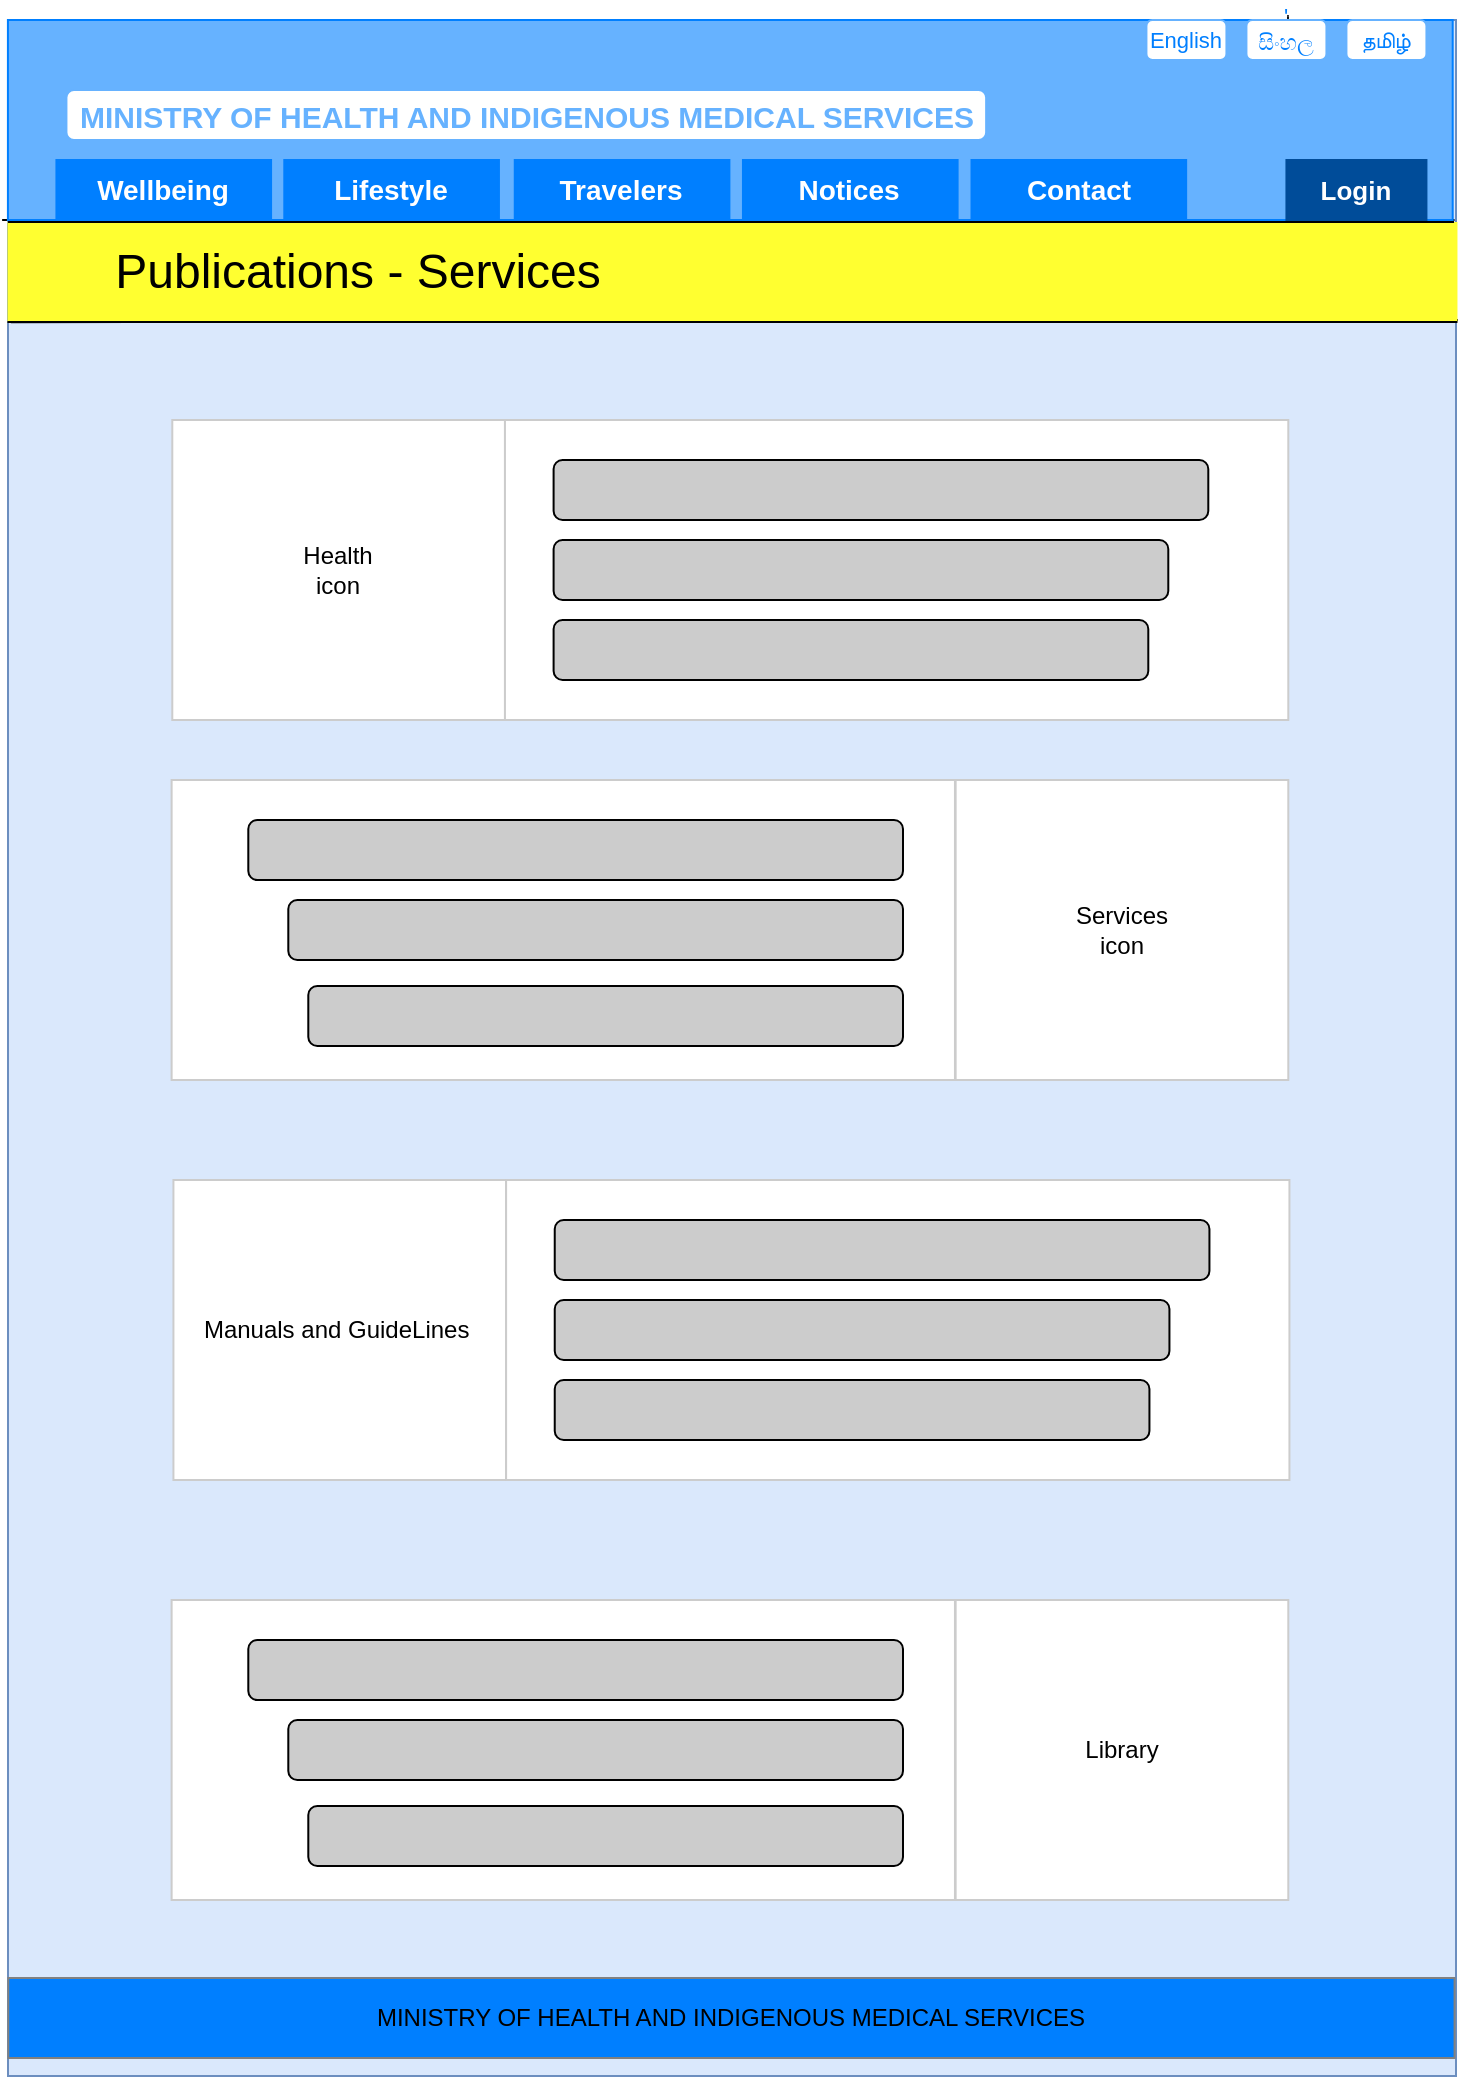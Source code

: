 <mxfile version="11.1.4" type="device"><diagram id="RlWMgStjJFQXNfIH0hsr" name="Page-1"><mxGraphModel dx="1888" dy="619" grid="1" gridSize="10" guides="1" tooltips="1" connect="1" arrows="1" fold="1" page="1" pageScale="1" pageWidth="850" pageHeight="1100" math="0" shadow="0"><root><mxCell id="0"/><mxCell id="1" parent="0"/><mxCell id="j-9jJKn5-D6yGYakjFuk-1" value="" style="rounded=0;whiteSpace=wrap;html=1;rotation=90;textDirection=rtl;labelPosition=left;verticalLabelPosition=middle;align=right;verticalAlign=middle;fillColor=#dae8fc;strokeColor=#6c8ebf;" parent="1" vertex="1"><mxGeometry x="-932" y="202" width="1028" height="724" as="geometry"/></mxCell><mxCell id="j-9jJKn5-D6yGYakjFuk-2" value="MINISTRY OF HEALTH AND INDIGENOUS MEDICAL SERVICES" style="rounded=0;whiteSpace=wrap;html=1;" parent="1" vertex="1"><mxGeometry x="-754.85" y="80" width="365" height="20" as="geometry"/></mxCell><mxCell id="j-9jJKn5-D6yGYakjFuk-8" value="" style="rounded=1;whiteSpace=wrap;html=1;comic=0;shadow=0;glass=0;" parent="1" vertex="1"><mxGeometry x="-259.85" y="80" width="140" height="20" as="geometry"/></mxCell><mxCell id="j-9jJKn5-D6yGYakjFuk-9" value="" style="html=1;verticalLabelPosition=bottom;align=center;labelBackgroundColor=#ffffff;verticalAlign=top;strokeWidth=2;strokeColor=#808080;shadow=0;dashed=0;shape=mxgraph.ios7.icons.looking_glass;glass=0;comic=0;" parent="1" vertex="1"><mxGeometry x="-139.85" y="85" width="10" height="10" as="geometry"/></mxCell><mxCell id="j-9jJKn5-D6yGYakjFuk-10" value="Search" style="text;html=1;strokeColor=none;fillColor=none;align=center;verticalAlign=middle;whiteSpace=wrap;rounded=0;shadow=0;glass=0;comic=0;" parent="1" vertex="1"><mxGeometry x="-239.85" y="80" width="40" height="20" as="geometry"/></mxCell><mxCell id="j-9jJKn5-D6yGYakjFuk-13" value="Wellbeing" style="rounded=0;whiteSpace=wrap;html=1;shadow=0;glass=0;comic=0;strokeColor=#808080;" parent="1" vertex="1"><mxGeometry x="-754.85" y="120" width="95" height="30" as="geometry"/></mxCell><mxCell id="j-9jJKn5-D6yGYakjFuk-14" value="Lifestyle" style="rounded=0;whiteSpace=wrap;html=1;shadow=0;glass=0;comic=0;strokeColor=#808080;" parent="1" vertex="1"><mxGeometry x="-654.85" y="120" width="95" height="30" as="geometry"/></mxCell><mxCell id="j-9jJKn5-D6yGYakjFuk-15" value="Travelers" style="rounded=0;whiteSpace=wrap;html=1;shadow=0;glass=0;comic=0;strokeColor=#808080;" parent="1" vertex="1"><mxGeometry x="-549.85" y="120" width="95" height="30" as="geometry"/></mxCell><mxCell id="j-9jJKn5-D6yGYakjFuk-16" value="Notices" style="rounded=0;whiteSpace=wrap;html=1;shadow=0;glass=0;comic=0;strokeColor=#808080;" parent="1" vertex="1"><mxGeometry x="-449.85" y="120" width="95" height="30" as="geometry"/></mxCell><mxCell id="j-9jJKn5-D6yGYakjFuk-17" value="Contact" style="rounded=0;whiteSpace=wrap;html=1;shadow=0;glass=0;comic=0;strokeColor=#808080;" parent="1" vertex="1"><mxGeometry x="-349.85" y="120" width="95" height="30" as="geometry"/></mxCell><mxCell id="j-9jJKn5-D6yGYakjFuk-18" value="Login" style="rounded=0;whiteSpace=wrap;html=1;shadow=0;glass=0;comic=0;strokeColor=#808080;" parent="1" vertex="1"><mxGeometry x="-139.85" y="120" width="70" height="30" as="geometry"/></mxCell><mxCell id="j-9jJKn5-D6yGYakjFuk-26" value="English" style="rounded=1;whiteSpace=wrap;html=1;shadow=0;glass=0;comic=0;strokeColor=#808080;fontSize=9;" parent="1" vertex="1"><mxGeometry x="-209.85" y="50" width="40" height="20" as="geometry"/></mxCell><mxCell id="j-9jJKn5-D6yGYakjFuk-27" value="'&lt;br style=&quot;white-space: normal; font-size: 9px;&quot;&gt;&lt;span style=&quot;color: rgb(34, 34, 34); font-family: arial, sans-serif; text-align: left; white-space: pre-wrap; font-size: 9px;&quot;&gt;සිංහල&lt;/span&gt;" style="rounded=1;whiteSpace=wrap;html=1;shadow=0;glass=0;comic=0;strokeColor=#808080;perimeterSpacing=0;strokeWidth=1;verticalAlign=bottom;fontSize=9;" parent="1" vertex="1"><mxGeometry x="-159.85" y="50" width="40" height="20" as="geometry"/></mxCell><mxCell id="j-9jJKn5-D6yGYakjFuk-29" value="&lt;br style=&quot;font-size: 9px;&quot;&gt;&lt;span style=&quot;color: rgb(34 , 34 , 34) ; font-family: &amp;quot;arial&amp;quot; , sans-serif ; text-align: left ; white-space: pre-wrap ; font-size: 9px&quot;&gt;தமிழ்&lt;/span&gt;" style="rounded=1;whiteSpace=wrap;html=1;shadow=0;glass=0;comic=0;strokeColor=#808080;perimeterSpacing=0;strokeWidth=1;verticalAlign=bottom;fontSize=9;spacing=1;" parent="1" vertex="1"><mxGeometry x="-109.85" y="50" width="40" height="20" as="geometry"/></mxCell><mxCell id="j-9jJKn5-D6yGYakjFuk-31" value="&lt;span style=&quot;font-size: 12px ; white-space: normal&quot;&gt;MINISTRY OF HEALTH AND INDIGENOUS MEDICAL SERVICES&lt;/span&gt;" style="rounded=0;whiteSpace=wrap;html=1;shadow=0;glass=0;comic=0;strokeColor=#808080;strokeWidth=1;fontSize=9;align=center;fillColor=#007FFF;" parent="1" vertex="1"><mxGeometry x="-779.85" y="1029" width="723.13" height="40" as="geometry"/></mxCell><mxCell id="zrRPDPQVUzxBM1NJIK-z-1" value="" style="endArrow=none;html=1;" parent="1" edge="1"><mxGeometry width="50" height="50" relative="1" as="geometry"><mxPoint x="-779.72" y="150" as="sourcePoint"/><mxPoint x="-56.72" y="150" as="targetPoint"/></mxGeometry></mxCell><mxCell id="zrRPDPQVUzxBM1NJIK-z-10" value="" style="endArrow=none;html=1;exitX=0.147;exitY=0.998;exitDx=0;exitDy=0;exitPerimeter=0;" parent="1" source="j-9jJKn5-D6yGYakjFuk-1" edge="1"><mxGeometry width="50" height="50" relative="1" as="geometry"><mxPoint x="-450" y="270" as="sourcePoint"/><mxPoint x="-55" y="200" as="targetPoint"/></mxGeometry></mxCell><mxCell id="zrRPDPQVUzxBM1NJIK-z-11" value="&lt;font style=&quot;font-size: 24px&quot;&gt;Publications&amp;nbsp;&lt;/font&gt;" style="text;html=1;strokeColor=none;fillColor=none;align=center;verticalAlign=middle;whiteSpace=wrap;rounded=0;" parent="1" vertex="1"><mxGeometry x="-750" y="150" width="227.35" height="50" as="geometry"/></mxCell><mxCell id="nVb9AOwqxfXSBJHh0PsE-1" value="Health&lt;br&gt;icon" style="rounded=0;whiteSpace=wrap;html=1;strokeColor=#CCCCCC;" parent="1" vertex="1"><mxGeometry x="-697.85" y="250" width="166.33" height="150" as="geometry"/></mxCell><mxCell id="nVb9AOwqxfXSBJHh0PsE-2" value="" style="rounded=0;whiteSpace=wrap;html=1;strokeColor=#CCCCCC;" parent="1" vertex="1"><mxGeometry x="-531.52" y="250" width="391.67" height="150" as="geometry"/></mxCell><mxCell id="nVb9AOwqxfXSBJHh0PsE-3" value="" style="rounded=1;whiteSpace=wrap;html=1;fillColor=#CCCCCC;" parent="1" vertex="1"><mxGeometry x="-507.2" y="270" width="327.35" height="30" as="geometry"/></mxCell><mxCell id="nVb9AOwqxfXSBJHh0PsE-4" value="" style="rounded=1;whiteSpace=wrap;html=1;fillColor=#CCCCCC;" parent="1" vertex="1"><mxGeometry x="-507.2" y="310" width="307.35" height="30" as="geometry"/></mxCell><mxCell id="nVb9AOwqxfXSBJHh0PsE-5" value="" style="rounded=1;whiteSpace=wrap;html=1;fillColor=#CCCCCC;" parent="1" vertex="1"><mxGeometry x="-507.2" y="350" width="297.35" height="30" as="geometry"/></mxCell><mxCell id="nVb9AOwqxfXSBJHh0PsE-6" value="Manuals and GuideLines&amp;nbsp;" style="rounded=0;whiteSpace=wrap;html=1;strokeColor=#CCCCCC;" parent="1" vertex="1"><mxGeometry x="-697.28" y="630" width="166.33" height="150" as="geometry"/></mxCell><mxCell id="nVb9AOwqxfXSBJHh0PsE-7" value="" style="rounded=0;whiteSpace=wrap;html=1;strokeColor=#CCCCCC;" parent="1" vertex="1"><mxGeometry x="-530.95" y="630" width="391.67" height="150" as="geometry"/></mxCell><mxCell id="nVb9AOwqxfXSBJHh0PsE-8" value="" style="rounded=1;whiteSpace=wrap;html=1;fillColor=#CCCCCC;" parent="1" vertex="1"><mxGeometry x="-506.63" y="650" width="327.35" height="30" as="geometry"/></mxCell><mxCell id="nVb9AOwqxfXSBJHh0PsE-9" value="" style="rounded=1;whiteSpace=wrap;html=1;fillColor=#CCCCCC;" parent="1" vertex="1"><mxGeometry x="-506.63" y="690" width="307.35" height="30" as="geometry"/></mxCell><mxCell id="nVb9AOwqxfXSBJHh0PsE-10" value="" style="rounded=1;whiteSpace=wrap;html=1;fillColor=#CCCCCC;" parent="1" vertex="1"><mxGeometry x="-506.63" y="730" width="297.35" height="30" as="geometry"/></mxCell><mxCell id="nVb9AOwqxfXSBJHh0PsE-11" value="Services&lt;br&gt;icon" style="rounded=0;whiteSpace=wrap;html=1;strokeColor=#CCCCCC;" parent="1" vertex="1"><mxGeometry x="-306.18" y="430" width="166.33" height="150" as="geometry"/></mxCell><mxCell id="nVb9AOwqxfXSBJHh0PsE-12" value="" style="rounded=0;whiteSpace=wrap;html=1;strokeColor=#CCCCCC;" parent="1" vertex="1"><mxGeometry x="-698.19" y="430" width="391.67" height="150" as="geometry"/></mxCell><mxCell id="nVb9AOwqxfXSBJHh0PsE-13" value="" style="rounded=1;whiteSpace=wrap;html=1;fillColor=#CCCCCC;" parent="1" vertex="1"><mxGeometry x="-659.85" y="450" width="327.35" height="30" as="geometry"/></mxCell><mxCell id="nVb9AOwqxfXSBJHh0PsE-14" value="" style="rounded=1;whiteSpace=wrap;html=1;fillColor=#CCCCCC;" parent="1" vertex="1"><mxGeometry x="-639.85" y="490" width="307.35" height="30" as="geometry"/></mxCell><mxCell id="nVb9AOwqxfXSBJHh0PsE-15" value="" style="rounded=1;whiteSpace=wrap;html=1;fillColor=#CCCCCC;" parent="1" vertex="1"><mxGeometry x="-629.85" y="533" width="297.35" height="30" as="geometry"/></mxCell><mxCell id="nVb9AOwqxfXSBJHh0PsE-24" value="Library" style="rounded=0;whiteSpace=wrap;html=1;strokeColor=#CCCCCC;" parent="1" vertex="1"><mxGeometry x="-306.18" y="840" width="166.33" height="150" as="geometry"/></mxCell><mxCell id="nVb9AOwqxfXSBJHh0PsE-25" value="" style="rounded=0;whiteSpace=wrap;html=1;strokeColor=#CCCCCC;" parent="1" vertex="1"><mxGeometry x="-698.19" y="840" width="391.67" height="150" as="geometry"/></mxCell><mxCell id="nVb9AOwqxfXSBJHh0PsE-26" value="" style="rounded=1;whiteSpace=wrap;html=1;fillColor=#CCCCCC;" parent="1" vertex="1"><mxGeometry x="-659.85" y="860" width="327.35" height="30" as="geometry"/></mxCell><mxCell id="nVb9AOwqxfXSBJHh0PsE-27" value="" style="rounded=1;whiteSpace=wrap;html=1;fillColor=#CCCCCC;" parent="1" vertex="1"><mxGeometry x="-639.85" y="900" width="307.35" height="30" as="geometry"/></mxCell><mxCell id="nVb9AOwqxfXSBJHh0PsE-28" value="" style="rounded=1;whiteSpace=wrap;html=1;fillColor=#CCCCCC;" parent="1" vertex="1"><mxGeometry x="-629.85" y="943" width="297.35" height="30" as="geometry"/></mxCell><mxCell id="vb4ctBX3epFhAIhCEMgg-35" value="" style="group" vertex="1" connectable="0" parent="1"><mxGeometry x="-782.929" y="50" width="727.66" height="151" as="geometry"/></mxCell><mxCell id="vb4ctBX3epFhAIhCEMgg-36" value="MINISTRY OF HEALTH AND INDIGENOUS MEDICAL SERVICES" style="rounded=0;whiteSpace=wrap;html=1;" vertex="1" parent="vb4ctBX3epFhAIhCEMgg-35"><mxGeometry x="27.81" y="31" width="365" height="20" as="geometry"/></mxCell><mxCell id="vb4ctBX3epFhAIhCEMgg-37" value="" style="rounded=1;whiteSpace=wrap;html=1;comic=0;shadow=0;glass=0;" vertex="1" parent="vb4ctBX3epFhAIhCEMgg-35"><mxGeometry x="522.81" y="31" width="140" height="20" as="geometry"/></mxCell><mxCell id="vb4ctBX3epFhAIhCEMgg-38" value="" style="html=1;verticalLabelPosition=bottom;align=center;labelBackgroundColor=#ffffff;verticalAlign=top;strokeWidth=2;strokeColor=#808080;shadow=0;dashed=0;shape=mxgraph.ios7.icons.looking_glass;glass=0;comic=0;" vertex="1" parent="vb4ctBX3epFhAIhCEMgg-35"><mxGeometry x="642.81" y="36" width="10" height="10" as="geometry"/></mxCell><mxCell id="vb4ctBX3epFhAIhCEMgg-39" value="Search" style="text;html=1;strokeColor=none;fillColor=none;align=center;verticalAlign=middle;whiteSpace=wrap;rounded=0;shadow=0;glass=0;comic=0;" vertex="1" parent="vb4ctBX3epFhAIhCEMgg-35"><mxGeometry x="542.81" y="31" width="40" height="20" as="geometry"/></mxCell><mxCell id="vb4ctBX3epFhAIhCEMgg-40" value="Wellbeing" style="rounded=0;whiteSpace=wrap;html=1;shadow=0;glass=0;comic=0;strokeColor=#808080;" vertex="1" parent="vb4ctBX3epFhAIhCEMgg-35"><mxGeometry x="27.81" y="71" width="95" height="30" as="geometry"/></mxCell><mxCell id="vb4ctBX3epFhAIhCEMgg-41" value="Lifestyle" style="rounded=0;whiteSpace=wrap;html=1;shadow=0;glass=0;comic=0;strokeColor=#808080;" vertex="1" parent="vb4ctBX3epFhAIhCEMgg-35"><mxGeometry x="127.81" y="71" width="95" height="30" as="geometry"/></mxCell><mxCell id="vb4ctBX3epFhAIhCEMgg-42" value="Travelers" style="rounded=0;whiteSpace=wrap;html=1;shadow=0;glass=0;comic=0;strokeColor=#808080;" vertex="1" parent="vb4ctBX3epFhAIhCEMgg-35"><mxGeometry x="232.81" y="71" width="95" height="30" as="geometry"/></mxCell><mxCell id="vb4ctBX3epFhAIhCEMgg-43" value="Notices" style="rounded=0;whiteSpace=wrap;html=1;shadow=0;glass=0;comic=0;strokeColor=#808080;" vertex="1" parent="vb4ctBX3epFhAIhCEMgg-35"><mxGeometry x="332.81" y="71" width="95" height="30" as="geometry"/></mxCell><mxCell id="vb4ctBX3epFhAIhCEMgg-44" value="Contact" style="rounded=0;whiteSpace=wrap;html=1;shadow=0;glass=0;comic=0;strokeColor=#808080;" vertex="1" parent="vb4ctBX3epFhAIhCEMgg-35"><mxGeometry x="432.81" y="71" width="95" height="30" as="geometry"/></mxCell><mxCell id="vb4ctBX3epFhAIhCEMgg-45" value="Login" style="rounded=0;whiteSpace=wrap;html=1;shadow=0;glass=0;comic=0;strokeColor=#808080;" vertex="1" parent="vb4ctBX3epFhAIhCEMgg-35"><mxGeometry x="642.81" y="71" width="70" height="30" as="geometry"/></mxCell><mxCell id="vb4ctBX3epFhAIhCEMgg-46" value="English" style="rounded=1;whiteSpace=wrap;html=1;shadow=0;glass=0;comic=0;strokeColor=#808080;fontSize=9;" vertex="1" parent="vb4ctBX3epFhAIhCEMgg-35"><mxGeometry x="572.81" y="1" width="40" height="20" as="geometry"/></mxCell><mxCell id="vb4ctBX3epFhAIhCEMgg-47" value="'&lt;br style=&quot;white-space: normal; font-size: 9px;&quot;&gt;&lt;span style=&quot;color: rgb(34, 34, 34); font-family: arial, sans-serif; text-align: left; white-space: pre-wrap; font-size: 9px;&quot;&gt;සිංහල&lt;/span&gt;" style="rounded=1;whiteSpace=wrap;html=1;shadow=0;glass=0;comic=0;strokeColor=#808080;perimeterSpacing=0;strokeWidth=1;verticalAlign=bottom;fontSize=9;" vertex="1" parent="vb4ctBX3epFhAIhCEMgg-35"><mxGeometry x="622.81" y="1" width="40" height="20" as="geometry"/></mxCell><mxCell id="vb4ctBX3epFhAIhCEMgg-48" value="&lt;br style=&quot;font-size: 9px;&quot;&gt;&lt;span style=&quot;color: rgb(34 , 34 , 34) ; font-family: &amp;quot;arial&amp;quot; , sans-serif ; text-align: left ; white-space: pre-wrap ; font-size: 9px&quot;&gt;தமிழ்&lt;/span&gt;" style="rounded=1;whiteSpace=wrap;html=1;shadow=0;glass=0;comic=0;strokeColor=#808080;perimeterSpacing=0;strokeWidth=1;verticalAlign=bottom;fontSize=9;spacing=1;" vertex="1" parent="vb4ctBX3epFhAIhCEMgg-35"><mxGeometry x="672.81" y="1" width="40" height="20" as="geometry"/></mxCell><mxCell id="vb4ctBX3epFhAIhCEMgg-49" value="" style="group;fillColor=#FFFF30;" vertex="1" connectable="0" parent="vb4ctBX3epFhAIhCEMgg-35"><mxGeometry x="2.66" y="101" width="725" height="50" as="geometry"/></mxCell><mxCell id="vb4ctBX3epFhAIhCEMgg-50" value="" style="endArrow=none;html=1;" edge="1" parent="vb4ctBX3epFhAIhCEMgg-49"><mxGeometry width="50" height="50" relative="1" as="geometry"><mxPoint x="0.28" as="sourcePoint"/><mxPoint x="723.28" as="targetPoint"/></mxGeometry></mxCell><mxCell id="vb4ctBX3epFhAIhCEMgg-51" value="" style="endArrow=none;html=1;" edge="1" parent="vb4ctBX3epFhAIhCEMgg-49"><mxGeometry width="50" height="50" relative="1" as="geometry"><mxPoint y="50" as="sourcePoint"/><mxPoint x="725" y="50" as="targetPoint"/></mxGeometry></mxCell><mxCell id="vb4ctBX3epFhAIhCEMgg-52" value="&lt;font style=&quot;font-size: 24px&quot;&gt;Publications - Services&lt;/font&gt;" style="text;html=1;strokeColor=none;fillColor=none;align=center;verticalAlign=middle;whiteSpace=wrap;rounded=0;" vertex="1" parent="vb4ctBX3epFhAIhCEMgg-49"><mxGeometry x="30" width="290" height="50" as="geometry"/></mxCell><mxCell id="vb4ctBX3epFhAIhCEMgg-53" value="" style="group" vertex="1" connectable="0" parent="vb4ctBX3epFhAIhCEMgg-35"><mxGeometry width="725.9" height="100.842" as="geometry"/></mxCell><mxCell id="vb4ctBX3epFhAIhCEMgg-54" value="" style="html=1;verticalLabelPosition=bottom;align=center;labelBackgroundColor=#ffffff;verticalAlign=top;strokeWidth=2;strokeColor=#808080;shadow=0;dashed=0;shape=mxgraph.ios7.icons.looking_glass;glass=0;comic=0;" vertex="1" parent="vb4ctBX3epFhAIhCEMgg-53"><mxGeometry x="642.15" y="35" width="10" height="10" as="geometry"/></mxCell><mxCell id="vb4ctBX3epFhAIhCEMgg-55" value="" style="endArrow=none;html=1;entryX=0.159;entryY=0;entryDx=0;entryDy=0;entryPerimeter=0;" edge="1" parent="vb4ctBX3epFhAIhCEMgg-53"><mxGeometry width="50" height="50" relative="1" as="geometry"><mxPoint y="100" as="sourcePoint"/><mxPoint x="725.9" y="100.842" as="targetPoint"/></mxGeometry></mxCell><mxCell id="vb4ctBX3epFhAIhCEMgg-56" value="" style="rounded=0;whiteSpace=wrap;html=1;fillColor=#66B2FF;strokeColor=#007FFF;" vertex="1" parent="vb4ctBX3epFhAIhCEMgg-53"><mxGeometry x="2.89" width="722.39" height="100" as="geometry"/></mxCell><mxCell id="vb4ctBX3epFhAIhCEMgg-57" value="English" style="rounded=1;whiteSpace=wrap;html=1;shadow=0;glass=0;comic=0;strokeColor=#66B2FF;fontSize=11;fontStyle=0;fontColor=#007FFF;" vertex="1" parent="vb4ctBX3epFhAIhCEMgg-53"><mxGeometry x="572.15" width="40" height="20" as="geometry"/></mxCell><mxCell id="vb4ctBX3epFhAIhCEMgg-58" value="'&lt;br style=&quot;white-space: normal; font-size: 11px;&quot;&gt;&lt;span style=&quot;font-family: arial, sans-serif; text-align: left; white-space: pre-wrap; font-size: 11px;&quot;&gt;සිංහල&lt;/span&gt;" style="rounded=1;whiteSpace=wrap;html=1;shadow=0;glass=0;comic=0;strokeColor=#66B2FF;perimeterSpacing=0;strokeWidth=1;verticalAlign=bottom;fontSize=11;fontStyle=0;fontColor=#007FFF;spacing=2;" vertex="1" parent="vb4ctBX3epFhAIhCEMgg-53"><mxGeometry x="622.15" width="40" height="20" as="geometry"/></mxCell><mxCell id="vb4ctBX3epFhAIhCEMgg-59" value="&lt;br style=&quot;font-size: 11px;&quot;&gt;&lt;span style=&quot;font-family: arial, sans-serif; text-align: left; white-space: pre-wrap; font-size: 11px;&quot;&gt;தமிழ்&lt;/span&gt;" style="rounded=1;whiteSpace=wrap;html=1;shadow=0;glass=0;comic=0;strokeColor=#66B2FF;perimeterSpacing=0;strokeWidth=1;verticalAlign=bottom;fontSize=11;spacing=3;fontStyle=0;fontColor=#007FFF;" vertex="1" parent="vb4ctBX3epFhAIhCEMgg-53"><mxGeometry x="672.15" width="40" height="20" as="geometry"/></mxCell><mxCell id="vb4ctBX3epFhAIhCEMgg-60" value="Login" style="rounded=0;whiteSpace=wrap;html=1;shadow=0;glass=0;comic=0;strokeColor=#004C99;fontStyle=1;fontSize=13;fontColor=#FFFFFF;fillColor=#004C99;" vertex="1" parent="vb4ctBX3epFhAIhCEMgg-53"><mxGeometry x="642.15" y="70" width="70" height="30" as="geometry"/></mxCell><mxCell id="vb4ctBX3epFhAIhCEMgg-61" value="" style="group" vertex="1" connectable="0" parent="vb4ctBX3epFhAIhCEMgg-53"><mxGeometry x="27.15" y="70" width="564.85" height="30" as="geometry"/></mxCell><mxCell id="vb4ctBX3epFhAIhCEMgg-62" value="&lt;font color=&quot;#ffffff&quot; style=&quot;font-size: 14px;&quot;&gt;Wellbeing&lt;/font&gt;" style="rounded=0;whiteSpace=wrap;html=1;shadow=0;glass=0;comic=0;strokeColor=#007FFF;fillColor=#007FFF;fontSize=14;fontStyle=1" vertex="1" parent="vb4ctBX3epFhAIhCEMgg-61"><mxGeometry width="107.322" height="30" as="geometry"/></mxCell><mxCell id="vb4ctBX3epFhAIhCEMgg-63" value="Lifestyle" style="rounded=0;whiteSpace=wrap;html=1;shadow=0;glass=0;comic=0;strokeColor=#007FFF;fillColor=#007FFF;fontColor=#FFFFFF;fontStyle=1;fontSize=14;" vertex="1" parent="vb4ctBX3epFhAIhCEMgg-61"><mxGeometry x="113.93" width="107.322" height="30" as="geometry"/></mxCell><mxCell id="vb4ctBX3epFhAIhCEMgg-64" value="Contact" style="rounded=0;whiteSpace=wrap;html=1;shadow=0;glass=0;comic=0;strokeColor=#007FFF;fillColor=#007FFF;fontColor=#FFFFFF;fontStyle=1;fontSize=14;" vertex="1" parent="vb4ctBX3epFhAIhCEMgg-61"><mxGeometry x="457.529" width="107.322" height="30" as="geometry"/></mxCell><mxCell id="vb4ctBX3epFhAIhCEMgg-65" value="Travelers" style="rounded=0;whiteSpace=wrap;html=1;shadow=0;glass=0;comic=0;strokeColor=#007FFF;fillColor=#007FFF;fontColor=#FFFFFF;fontStyle=1;fontSize=14;" vertex="1" parent="vb4ctBX3epFhAIhCEMgg-61"><mxGeometry x="229.16" width="107.322" height="30" as="geometry"/></mxCell><mxCell id="vb4ctBX3epFhAIhCEMgg-66" value="Notices" style="rounded=0;whiteSpace=wrap;html=1;shadow=0;glass=0;comic=0;strokeColor=#007FFF;fillColor=#007FFF;fontColor=#FFFFFF;fontStyle=1;fontSize=14;" vertex="1" parent="vb4ctBX3epFhAIhCEMgg-61"><mxGeometry x="343.259" width="107.322" height="30" as="geometry"/></mxCell><mxCell id="vb4ctBX3epFhAIhCEMgg-67" value="" style="rounded=1;whiteSpace=wrap;html=1;strokeColor=#66B2FF;fillColor=#FFFFFF;fontFamily=Helvetica;fontSize=15;fontColor=#007FFF;" vertex="1" parent="vb4ctBX3epFhAIhCEMgg-53"><mxGeometry x="32.15" y="35" width="459.85" height="25" as="geometry"/></mxCell><mxCell id="vb4ctBX3epFhAIhCEMgg-68" value="&lt;span style=&quot;color: rgb(102 , 178 , 255) ; font-weight: 700&quot;&gt;MINISTRY OF HEALTH AND INDIGENOUS MEDICAL SERVICES&lt;/span&gt;" style="text;html=1;strokeColor=none;fillColor=none;align=center;verticalAlign=middle;whiteSpace=wrap;rounded=0;fontFamily=Helvetica;fontSize=15;fontColor=#007FFF;" vertex="1" parent="vb4ctBX3epFhAIhCEMgg-53"><mxGeometry x="24.65" y="30" width="474.85" height="35" as="geometry"/></mxCell></root></mxGraphModel></diagram></mxfile>